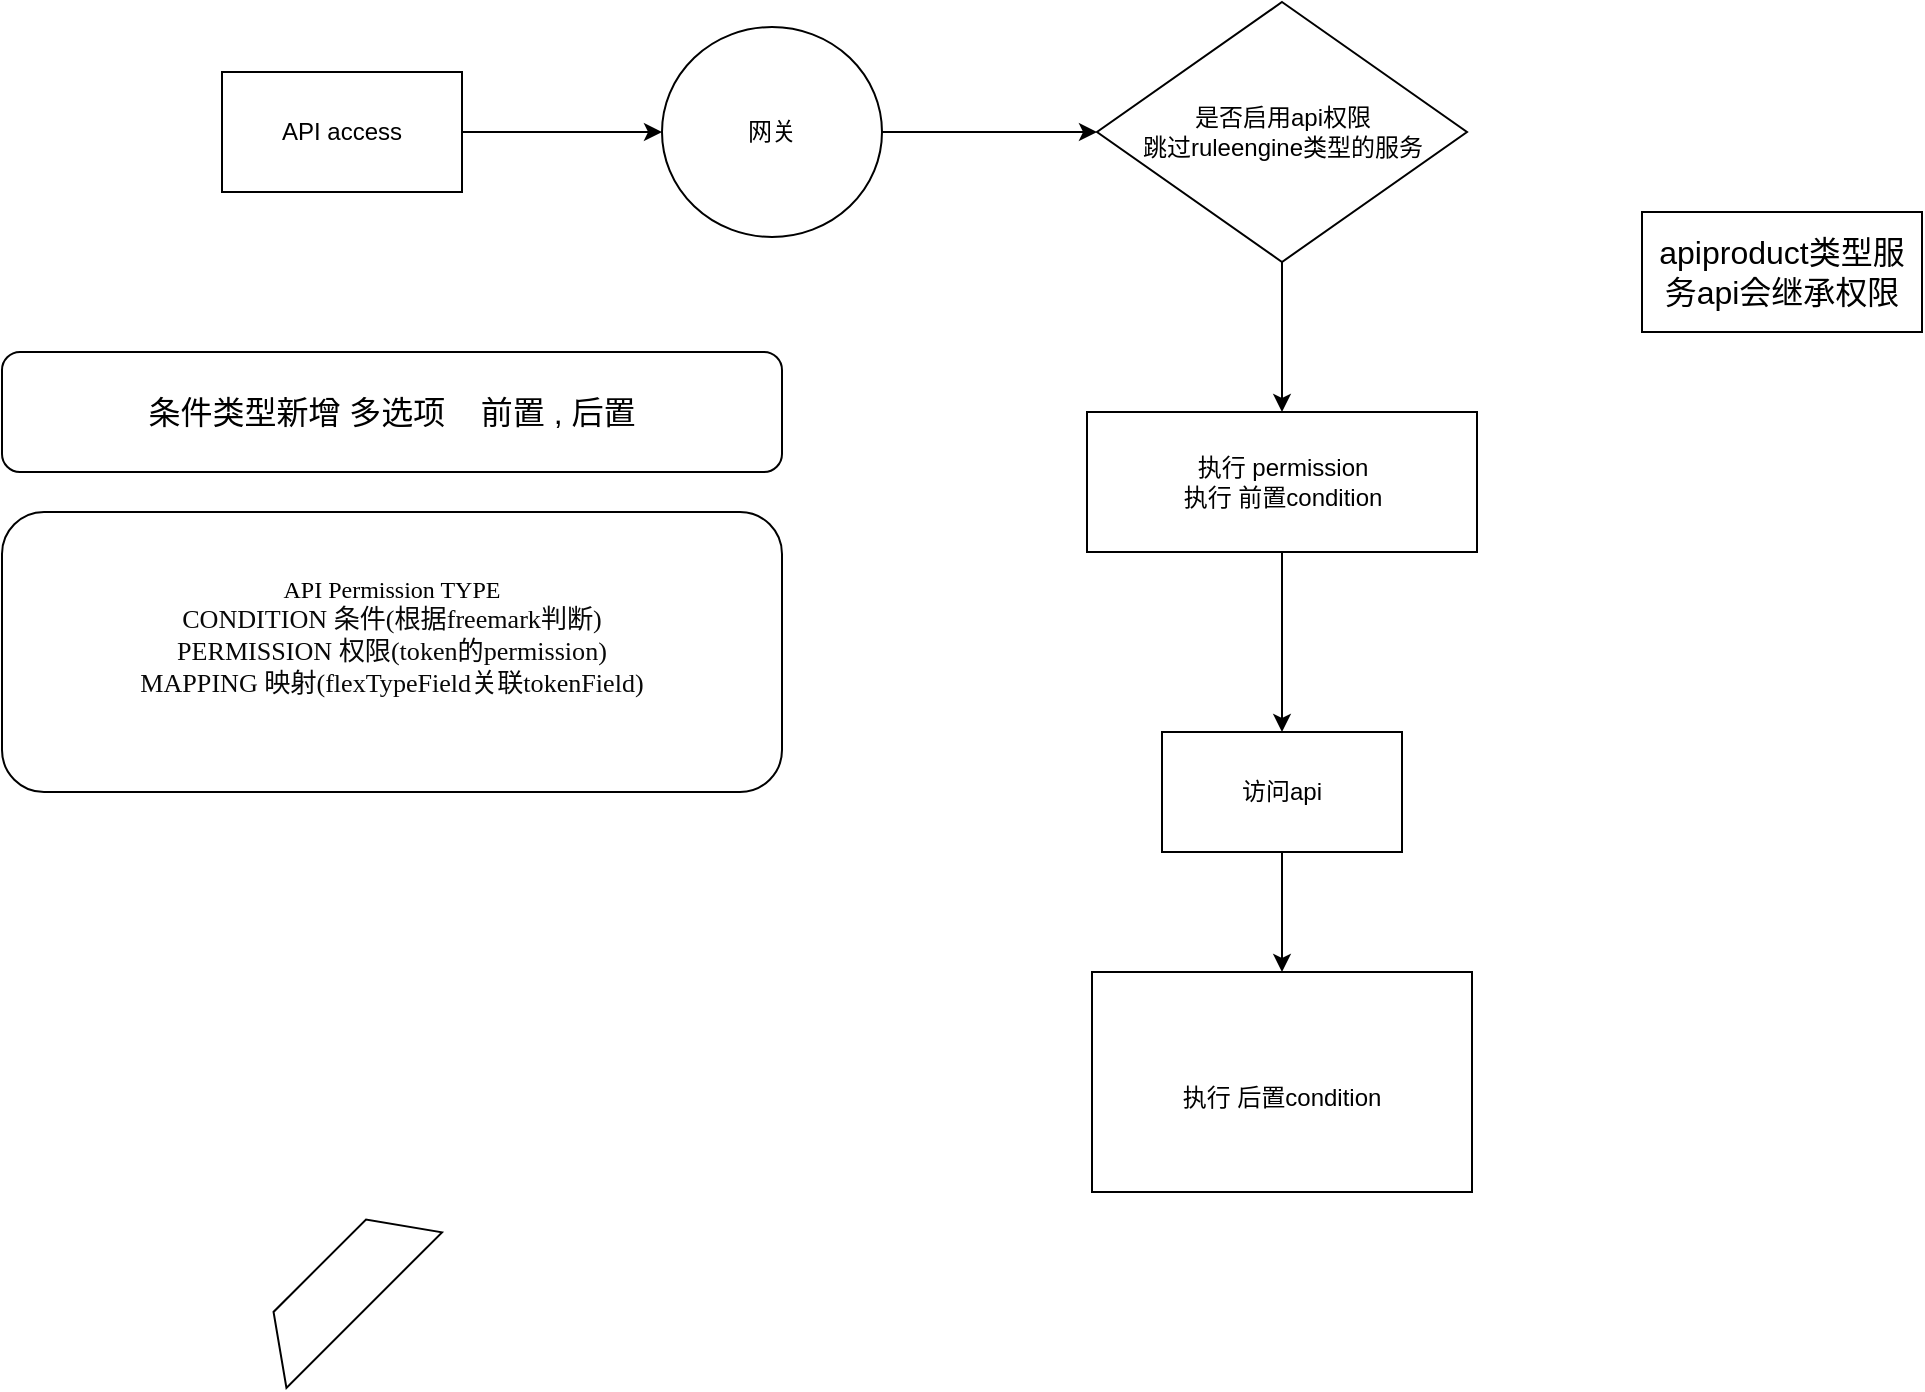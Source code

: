 <mxfile version="21.1.7" type="github" pages="2">
  <diagram name="规则引擎" id="lMqXDjT0-Osc_c8zB9kQ">
    <mxGraphModel dx="1312" dy="797" grid="1" gridSize="10" guides="1" tooltips="1" connect="1" arrows="1" fold="1" page="1" pageScale="1" pageWidth="1920" pageHeight="1200" math="0" shadow="0">
      <root>
        <mxCell id="0" />
        <mxCell id="1" parent="0" />
        <mxCell id="nkRAWRB7QTpRWoVHKGXE-1" value="API access" style="rounded=0;whiteSpace=wrap;html=1;" parent="1" vertex="1">
          <mxGeometry x="170" y="65" width="120" height="60" as="geometry" />
        </mxCell>
        <mxCell id="nkRAWRB7QTpRWoVHKGXE-2" value="" style="endArrow=classic;html=1;rounded=0;exitX=1;exitY=0.5;exitDx=0;exitDy=0;entryX=0;entryY=0.5;entryDx=0;entryDy=0;" parent="1" source="nkRAWRB7QTpRWoVHKGXE-1" target="nkRAWRB7QTpRWoVHKGXE-4" edge="1">
          <mxGeometry width="50" height="50" relative="1" as="geometry">
            <mxPoint x="680" y="285" as="sourcePoint" />
            <mxPoint x="430" y="155" as="targetPoint" />
          </mxGeometry>
        </mxCell>
        <mxCell id="nkRAWRB7QTpRWoVHKGXE-9" value="" style="edgeStyle=orthogonalEdgeStyle;rounded=0;orthogonalLoop=1;jettySize=auto;html=1;" parent="1" source="nkRAWRB7QTpRWoVHKGXE-4" target="nkRAWRB7QTpRWoVHKGXE-8" edge="1">
          <mxGeometry relative="1" as="geometry" />
        </mxCell>
        <mxCell id="nkRAWRB7QTpRWoVHKGXE-4" value="网关" style="ellipse;whiteSpace=wrap;html=1;" parent="1" vertex="1">
          <mxGeometry x="390" y="42.5" width="110" height="105" as="geometry" />
        </mxCell>
        <mxCell id="nkRAWRB7QTpRWoVHKGXE-11" value="" style="edgeStyle=orthogonalEdgeStyle;rounded=0;orthogonalLoop=1;jettySize=auto;html=1;" parent="1" source="nkRAWRB7QTpRWoVHKGXE-8" target="nkRAWRB7QTpRWoVHKGXE-10" edge="1">
          <mxGeometry relative="1" as="geometry" />
        </mxCell>
        <mxCell id="nkRAWRB7QTpRWoVHKGXE-8" value="是否启用api权限&lt;br&gt;跳过ruleengine类型的服务" style="rhombus;whiteSpace=wrap;html=1;" parent="1" vertex="1">
          <mxGeometry x="607.5" y="30" width="185" height="130" as="geometry" />
        </mxCell>
        <mxCell id="Ies4CJbf-FAV-6-cfxqr-3" value="" style="edgeStyle=orthogonalEdgeStyle;rounded=0;orthogonalLoop=1;jettySize=auto;html=1;" parent="1" source="nkRAWRB7QTpRWoVHKGXE-10" target="Ies4CJbf-FAV-6-cfxqr-2" edge="1">
          <mxGeometry relative="1" as="geometry" />
        </mxCell>
        <mxCell id="nkRAWRB7QTpRWoVHKGXE-10" value="执行 permission&lt;br&gt;执行 前置condition&lt;br&gt;" style="whiteSpace=wrap;html=1;" parent="1" vertex="1">
          <mxGeometry x="602.5" y="235" width="195" height="70" as="geometry" />
        </mxCell>
        <mxCell id="Ies4CJbf-FAV-6-cfxqr-5" value="" style="edgeStyle=orthogonalEdgeStyle;rounded=0;orthogonalLoop=1;jettySize=auto;html=1;entryX=0.5;entryY=0;entryDx=0;entryDy=0;" parent="1" source="Ies4CJbf-FAV-6-cfxqr-2" target="Ies4CJbf-FAV-6-cfxqr-10" edge="1">
          <mxGeometry relative="1" as="geometry">
            <mxPoint x="700" y="525" as="targetPoint" />
          </mxGeometry>
        </mxCell>
        <mxCell id="Ies4CJbf-FAV-6-cfxqr-2" value="访问api" style="whiteSpace=wrap;html=1;" parent="1" vertex="1">
          <mxGeometry x="640" y="395" width="120" height="60" as="geometry" />
        </mxCell>
        <mxCell id="Ies4CJbf-FAV-6-cfxqr-6" value="API Permission TYPE&lt;br&gt;&lt;div style=&quot;background-color: rgb(255, 255, 255); color: rgb(8, 8, 8); font-size: 9.8pt;&quot;&gt;&lt;div&gt;CONDITION 条件(根据freemark判断)&lt;/div&gt;&lt;div&gt;&lt;div style=&quot;font-size: 9.8pt;&quot;&gt;&lt;div&gt;PERMISSION 权限(token的permission)&lt;/div&gt;&lt;div&gt;&lt;div style=&quot;font-size: 9.8pt;&quot;&gt;&lt;div&gt;MAPPING 映射(flexTypeField关联tokenField)&lt;/div&gt;&lt;div&gt;&lt;br&gt;&lt;/div&gt;&lt;/div&gt;&lt;/div&gt;&lt;/div&gt;&lt;/div&gt;&lt;/div&gt;" style="rounded=1;whiteSpace=wrap;html=1;fontFamily=Verdana;" parent="1" vertex="1">
          <mxGeometry x="60" y="285" width="390" height="140" as="geometry" />
        </mxCell>
        <mxCell id="Ies4CJbf-FAV-6-cfxqr-9" value="条件类型新增 多选项&amp;nbsp; &amp;nbsp; 前置 , 后置" style="rounded=1;whiteSpace=wrap;html=1;fontSize=16;" parent="1" vertex="1">
          <mxGeometry x="60" y="205" width="390" height="60" as="geometry" />
        </mxCell>
        <mxCell id="Ies4CJbf-FAV-6-cfxqr-10" value="&lt;br&gt;执行 后置condition&lt;br&gt;" style="whiteSpace=wrap;html=1;" parent="1" vertex="1">
          <mxGeometry x="605" y="515" width="190" height="110" as="geometry" />
        </mxCell>
        <mxCell id="Ies4CJbf-FAV-6-cfxqr-11" value="apiproduct类型服务api会继承权限&lt;br&gt;" style="rounded=0;whiteSpace=wrap;html=1;fontSize=16;" parent="1" vertex="1">
          <mxGeometry x="880" y="135" width="140" height="60" as="geometry" />
        </mxCell>
        <mxCell id="lvQHiRlJNacJ52zLgOht-3" value="" style="shape=trapezoid;perimeter=trapezoidPerimeter;whiteSpace=wrap;html=1;fixedSize=1;fontSize=16;size=22.3;rotation=-45;" vertex="1" parent="1">
          <mxGeometry x="175" y="657.25" width="110" height="31.42" as="geometry" />
        </mxCell>
      </root>
    </mxGraphModel>
  </diagram>
  <diagram id="iqnnxUxoqkpFv0Z-_ecK" name="流程">
    <mxGraphModel dx="3995" dy="1841" grid="0" gridSize="10" guides="1" tooltips="1" connect="1" arrows="1" fold="1" page="1" pageScale="1" pageWidth="1169" pageHeight="827" math="0" shadow="0">
      <root>
        <mxCell id="0" />
        <mxCell id="1" parent="0" />
        <mxCell id="_8M5s9jNWxeY9qWyxaXj-8" value="&lt;div style=&quot;background-color: rgb(255, 255, 255); color: rgb(8, 8, 8); font-family: &amp;quot;Courier New&amp;quot;, monospace; font-size: 9.8pt;&quot;&gt;流程域&lt;br&gt;--&lt;br&gt;流程域编码&lt;span style=&quot;font-family:&#39;JetBrains Mono&#39;,monospace;&quot;&gt;/ID&lt;br&gt;&lt;/span&gt;流程域名称&lt;span style=&quot;font-family:&#39;JetBrains Mono&#39;,monospace;&quot;&gt;/Name&lt;br&gt;&lt;/span&gt;流程域所属类别&lt;span style=&quot;font-family:&#39;JetBrains Mono&#39;,monospace;&quot;&gt;/Category&lt;br&gt;&lt;/span&gt;流程域责任人&lt;span style=&quot;font-family:&#39;JetBrains Mono&#39;,monospace;&quot;&gt;/Owner&lt;br&gt;&lt;/span&gt;&lt;/div&gt;" style="whiteSpace=wrap;html=1;aspect=fixed;fontSize=16;" vertex="1" parent="1">
          <mxGeometry x="-2297" y="-798" width="185" height="185" as="geometry" />
        </mxCell>
        <mxCell id="_8M5s9jNWxeY9qWyxaXj-9" value="&lt;div style=&quot;background-color: rgb(255, 255, 255); color: rgb(8, 8, 8); font-family: &amp;quot;Courier New&amp;quot;, monospace; font-size: 9.8pt;&quot;&gt;流程组&lt;br&gt;--&lt;br&gt;流程组编码&lt;span style=&quot;font-family:&#39;JetBrains Mono&#39;,monospace;&quot;&gt;/ID&lt;br&gt;&lt;/span&gt;流程组名称&lt;span style=&quot;font-family:&#39;JetBrains Mono&#39;,monospace;&quot;&gt;/Name&lt;br&gt;&lt;/span&gt;流程组所属域&lt;span style=&quot;font-family:&#39;JetBrains Mono&#39;,monospace;&quot;&gt;/ProcessAreaId&lt;/span&gt;&lt;/div&gt;" style="rounded=0;whiteSpace=wrap;html=1;fontSize=16;" vertex="1" parent="1">
          <mxGeometry x="-2058" y="-802" width="230" height="159" as="geometry" />
        </mxCell>
        <mxCell id="_8M5s9jNWxeY9qWyxaXj-10" value="&lt;div style=&quot;background-color: rgb(255, 255, 255); color: rgb(8, 8, 8); font-family: &amp;quot;Courier New&amp;quot;, monospace; font-size: 9.8pt;&quot;&gt;流程&lt;br&gt;--&lt;br&gt;流程编码&lt;span style=&quot;font-family:&#39;JetBrains Mono&#39;,monospace;&quot;&gt;/ID&lt;br&gt;&lt;/span&gt;流程版本&lt;span style=&quot;font-family:&#39;JetBrains Mono&#39;,monospace;&quot;&gt;/VID&lt;br&gt;&lt;/span&gt;流程名称&lt;span style=&quot;font-family:&#39;JetBrains Mono&#39;,monospace;&quot;&gt;/Name&lt;br&gt;&lt;/span&gt;所属流程组&lt;span style=&quot;font-family:&#39;JetBrains Mono&#39;,monospace;&quot;&gt;/ProcessGroupID&lt;br&gt;&lt;/span&gt;流程责任人&lt;span style=&quot;font-family:&#39;JetBrains Mono&#39;,monospace;&quot;&gt;/Owner&lt;br&gt;&lt;/span&gt;流程所属部门&lt;span style=&quot;font-family:&#39;JetBrains Mono&#39;,monospace;&quot;&gt;/Department&lt;br&gt;&lt;/span&gt;流程生效日期&lt;span style=&quot;font-family:&#39;JetBrains Mono&#39;,monospace;&quot;&gt;/EffectiveFrom&lt;br&gt;&lt;/span&gt;流程目的&lt;span style=&quot;font-family:&#39;JetBrains Mono&#39;,monospace;&quot;&gt;/ProcessValue&lt;br&gt;&lt;/span&gt;适用范围&lt;span style=&quot;font-family:&#39;JetBrains Mono&#39;,monospace;&quot;&gt;/ProcessScope&lt;br&gt;&lt;/span&gt;流程场景&lt;span style=&quot;font-family:&#39;JetBrains Mono&#39;,monospace;&quot;&gt;/ProcessScenario&lt;br&gt;&lt;/span&gt;业务对象&lt;span style=&quot;font-family:&#39;JetBrains Mono&#39;,monospace;&quot;&gt;/BusinessObject&lt;br&gt;&lt;/span&gt;流程文件&lt;span style=&quot;font-family:&#39;JetBrains Mono&#39;,monospace;&quot;&gt;/ProcessFile&lt;br&gt;&lt;/span&gt;服务水平承诺&lt;span style=&quot;font-family:&#39;JetBrains Mono&#39;,monospace;&quot;&gt;/SLA&lt;/span&gt;&lt;/div&gt;" style="rounded=0;whiteSpace=wrap;html=1;fontSize=16;" vertex="1" parent="1">
          <mxGeometry x="-2297" y="-541" width="367" height="321" as="geometry" />
        </mxCell>
        <mxCell id="_8M5s9jNWxeY9qWyxaXj-11" value="&lt;div style=&quot;background-color: rgb(255, 255, 255); color: rgb(8, 8, 8); font-family: &amp;quot;Courier New&amp;quot;, monospace; font-size: 9.8pt;&quot;&gt;端到端流程模型&lt;br&gt;--&lt;br&gt;流程编码&lt;span style=&quot;font-family:&#39;JetBrains Mono&#39;,monospace;&quot;&gt;/ID&lt;br&gt;&lt;/span&gt;流程版本&lt;span style=&quot;font-family:&#39;JetBrains Mono&#39;,monospace;&quot;&gt;/VID&lt;br&gt;&lt;/span&gt;流程名称&lt;span style=&quot;font-family:&#39;JetBrains Mono&#39;,monospace;&quot;&gt;/Name&lt;br&gt;&lt;/span&gt;女级流程&lt;span style=&quot;font-family:&#39;JetBrains Mono&#39;,monospace;&quot;&gt;ID/ParentProcessID&lt;br&gt;&lt;/span&gt;流程责任人&lt;span style=&quot;font-family:&#39;JetBrains Mono&#39;,monospace;&quot;&gt;/Owner&lt;br&gt;&lt;/span&gt;流程所属横向组织&lt;span style=&quot;font-family:&#39;JetBrains Mono&#39;,monospace;&quot;&gt;/HorizontalOrganization&lt;br&gt;&lt;/span&gt;流程生效日期&lt;span style=&quot;font-family:&#39;JetBrains Mono&#39;,monospace;&quot;&gt;/EffectiveFrom&lt;br&gt;&lt;/span&gt;流程目的&lt;span style=&quot;font-family:&#39;JetBrains Mono&#39;,monospace;&quot;&gt;/ProcessValue&lt;br&gt;&lt;/span&gt;流程文件&lt;span style=&quot;font-family:&#39;JetBrains Mono&#39;,monospace;&quot;&gt;/ProcessFile&lt;br&gt;&lt;/span&gt;职能流程串&lt;span style=&quot;font-family:&#39;JetBrains Mono&#39;,monospace;&quot;&gt;/ChildProcessesChain&lt;br&gt;&lt;/span&gt;服务水平承诺&lt;span style=&quot;font-family:&#39;JetBrains Mono&#39;,monospace;&quot;&gt;/SLA&lt;/span&gt;&lt;/div&gt;" style="rounded=0;whiteSpace=wrap;html=1;fontSize=16;" vertex="1" parent="1">
          <mxGeometry x="-1873" y="-586" width="375" height="268" as="geometry" />
        </mxCell>
      </root>
    </mxGraphModel>
  </diagram>
</mxfile>
